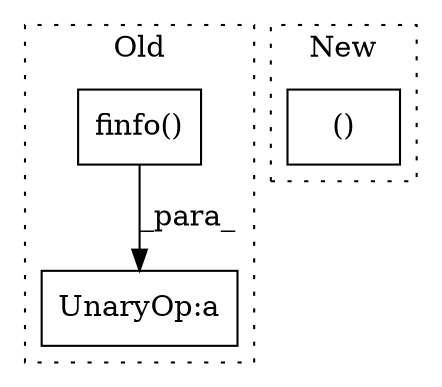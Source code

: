 digraph G {
subgraph cluster0 {
1 [label="finfo()" a="75" s="4560,4579" l="12,1" shape="box"];
3 [label="UnaryOp:a" a="61" s="4559" l="25" shape="box"];
label = "Old";
style="dotted";
}
subgraph cluster1 {
2 [label="()" a="54" s="5352" l="3" shape="box"];
label = "New";
style="dotted";
}
1 -> 3 [label="_para_"];
}